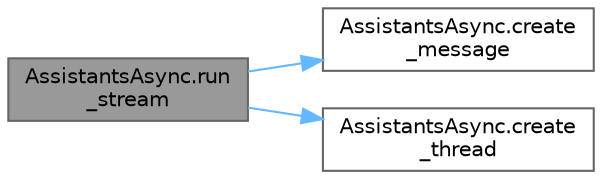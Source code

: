 digraph "AssistantsAsync.run_stream"
{
 // LATEX_PDF_SIZE
  bgcolor="transparent";
  edge [fontname=Helvetica,fontsize=10,labelfontname=Helvetica,labelfontsize=10];
  node [fontname=Helvetica,fontsize=10,shape=box,height=0.2,width=0.4];
  rankdir="LR";
  Node1 [id="Node000001",label="AssistantsAsync.run\l_stream",height=0.2,width=0.4,color="gray40", fillcolor="grey60", style="filled", fontcolor="black",tooltip=" "];
  Node1 -> Node2 [id="edge1_Node000001_Node000002",color="steelblue1",style="solid",tooltip=" "];
  Node2 [id="Node000002",label="AssistantsAsync.create\l_message",height=0.2,width=0.4,color="grey40", fillcolor="white", style="filled",URL="$namespace_assistants_async.html#a4c2326893eda4cac9f9577d2d8357c93",tooltip=" "];
  Node1 -> Node3 [id="edge2_Node000001_Node000003",color="steelblue1",style="solid",tooltip=" "];
  Node3 [id="Node000003",label="AssistantsAsync.create\l_thread",height=0.2,width=0.4,color="grey40", fillcolor="white", style="filled",URL="$namespace_assistants_async.html#ac84bb1aa3ead13480ccbc233ab8858f3",tooltip=" "];
}

